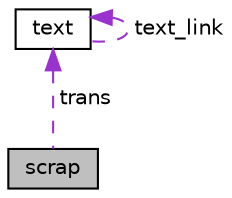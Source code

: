 digraph "scrap"
{
  edge [fontname="Helvetica",fontsize="10",labelfontname="Helvetica",labelfontsize="10"];
  node [fontname="Helvetica",fontsize="10",shape=record];
  Node1 [label="scrap",height=0.2,width=0.4,color="black", fillcolor="grey75", style="filled", fontcolor="black"];
  Node2 -> Node1 [dir="back",color="darkorchid3",fontsize="10",style="dashed",label=" trans" ,fontname="Helvetica"];
  Node2 [label="text",height=0.2,width=0.4,color="black", fillcolor="white", style="filled",URL="$structtext.html"];
  Node2 -> Node2 [dir="back",color="darkorchid3",fontsize="10",style="dashed",label=" text_link" ,fontname="Helvetica"];
}
